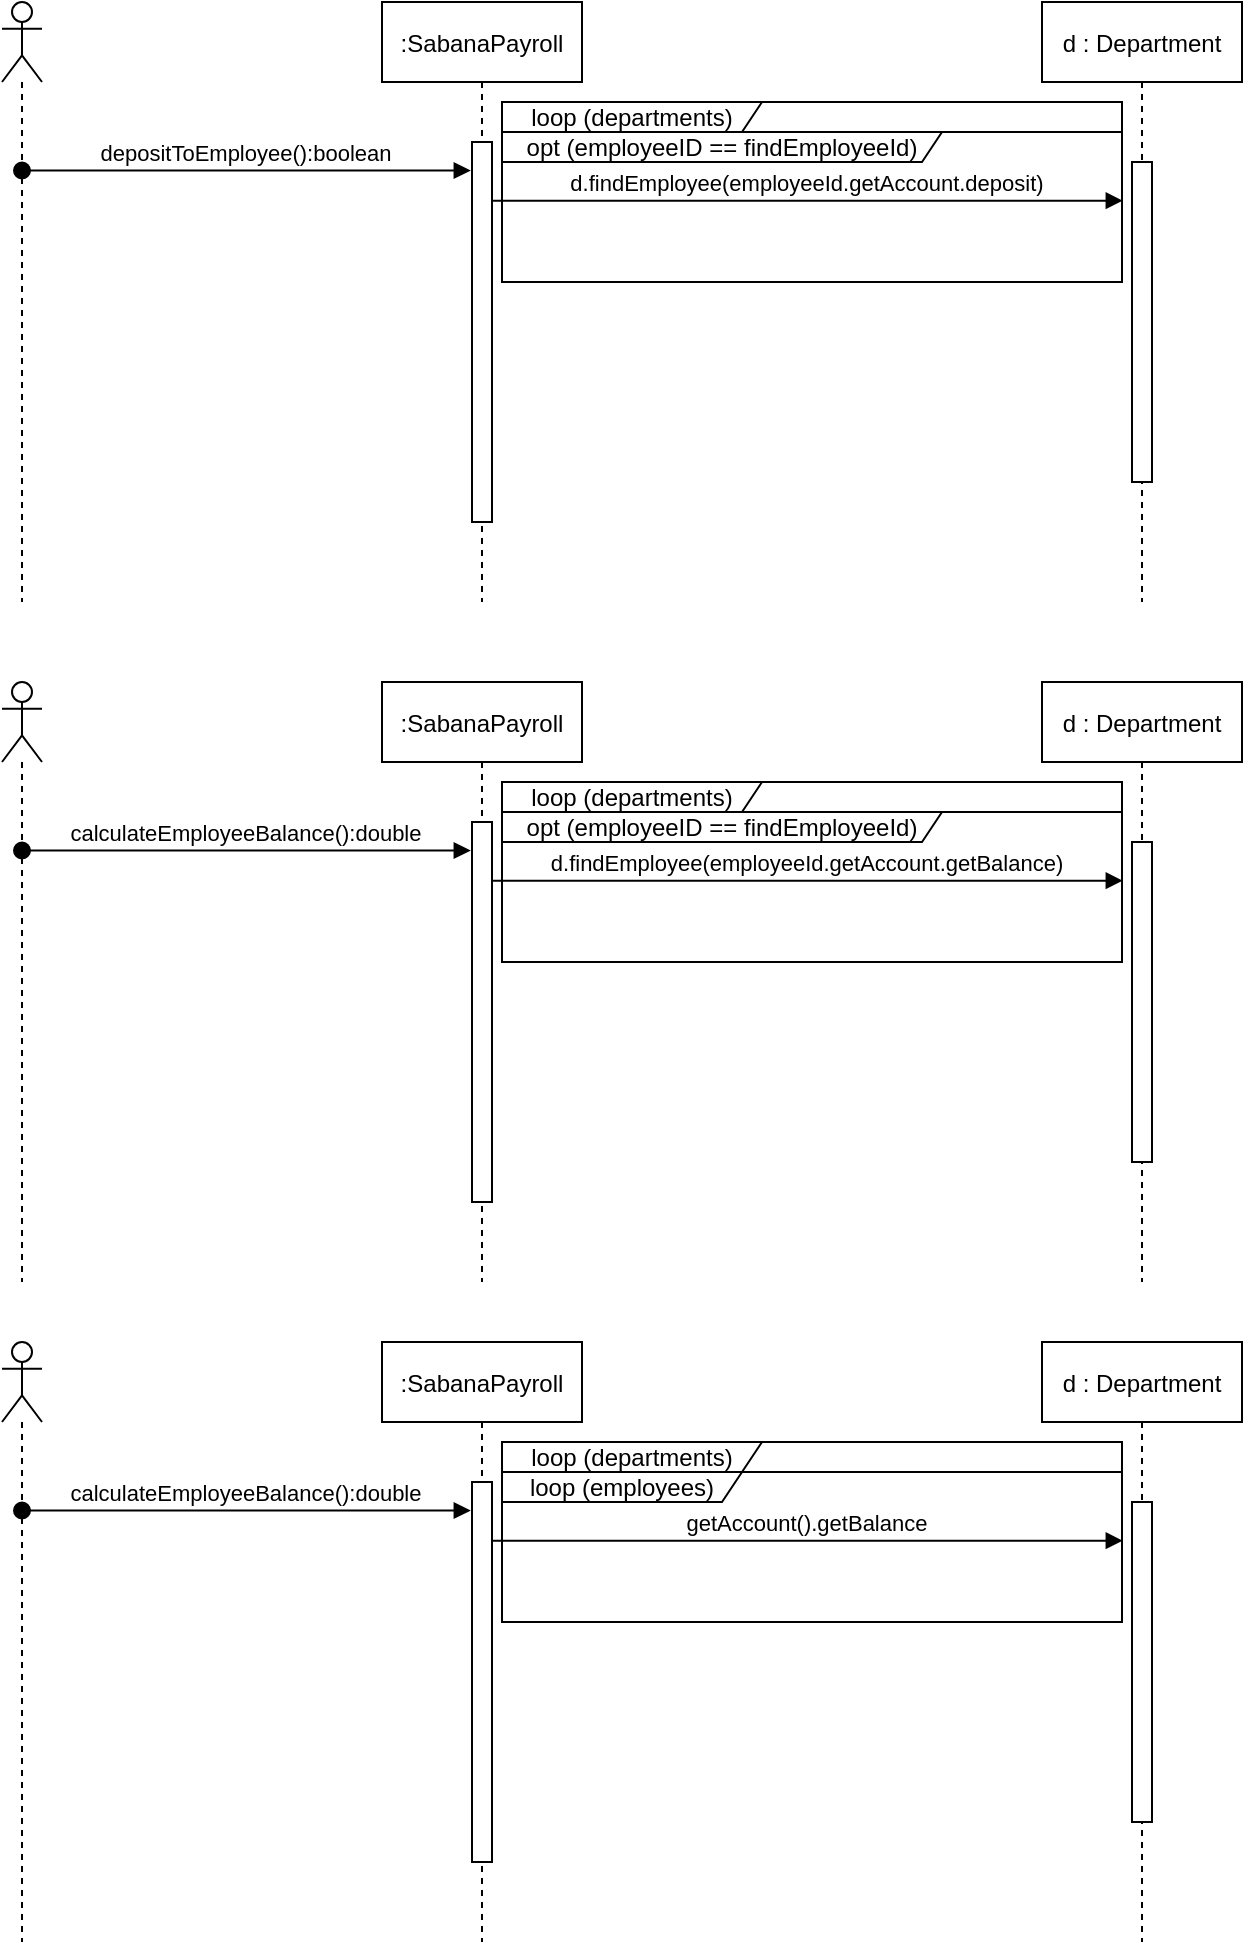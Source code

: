 <mxfile version="14.4.8" type="device"><diagram id="kgpKYQtTHZ0yAKxKKP6v" name="Page-1"><mxGraphModel dx="726" dy="846" grid="1" gridSize="10" guides="1" tooltips="1" connect="1" arrows="1" fold="1" page="1" pageScale="1" pageWidth="850" pageHeight="1100" math="0" shadow="0"><root><mxCell id="0"/><mxCell id="1" parent="0"/><mxCell id="JMKsFilOjfv_zg9MDAb4-4" value="loop (departments)" style="shape=umlFrame;whiteSpace=wrap;html=1;width=130;height=15;" vertex="1" parent="1"><mxGeometry x="330" y="130" width="310" height="90" as="geometry"/></mxCell><mxCell id="JMKsFilOjfv_zg9MDAb4-5" value="opt (employeeID == findEmployeeId)" style="shape=umlFrame;whiteSpace=wrap;html=1;width=220;height=15;" vertex="1" parent="1"><mxGeometry x="330" y="145" width="310" height="75" as="geometry"/></mxCell><mxCell id="3nuBFxr9cyL0pnOWT2aG-1" value=":SabanaPayroll" style="shape=umlLifeline;perimeter=lifelinePerimeter;container=1;collapsible=0;recursiveResize=0;rounded=0;shadow=0;strokeWidth=1;" parent="1" vertex="1"><mxGeometry x="270" y="80" width="100" height="300" as="geometry"/></mxCell><mxCell id="3nuBFxr9cyL0pnOWT2aG-2" value="" style="points=[];perimeter=orthogonalPerimeter;rounded=0;shadow=0;strokeWidth=1;" parent="3nuBFxr9cyL0pnOWT2aG-1" vertex="1"><mxGeometry x="45" y="70" width="10" height="190" as="geometry"/></mxCell><mxCell id="3nuBFxr9cyL0pnOWT2aG-5" value="d : Department" style="shape=umlLifeline;perimeter=lifelinePerimeter;container=1;collapsible=0;recursiveResize=0;rounded=0;shadow=0;strokeWidth=1;" parent="1" vertex="1"><mxGeometry x="600" y="80" width="100" height="300" as="geometry"/></mxCell><mxCell id="3nuBFxr9cyL0pnOWT2aG-6" value="" style="points=[];perimeter=orthogonalPerimeter;rounded=0;shadow=0;strokeWidth=1;" parent="3nuBFxr9cyL0pnOWT2aG-5" vertex="1"><mxGeometry x="45" y="80" width="10" height="160" as="geometry"/></mxCell><mxCell id="3nuBFxr9cyL0pnOWT2aG-8" value="d.findEmployee(employeeId.getAccount.deposit)" style="verticalAlign=bottom;endArrow=block;entryX=-0.46;entryY=0.121;shadow=0;strokeWidth=1;entryDx=0;entryDy=0;entryPerimeter=0;" parent="1" source="3nuBFxr9cyL0pnOWT2aG-2" target="3nuBFxr9cyL0pnOWT2aG-6" edge="1"><mxGeometry relative="1" as="geometry"><mxPoint x="275" y="160" as="sourcePoint"/></mxGeometry></mxCell><mxCell id="JMKsFilOjfv_zg9MDAb4-1" value="" style="shape=umlLifeline;participant=umlActor;perimeter=lifelinePerimeter;whiteSpace=wrap;html=1;container=1;collapsible=0;recursiveResize=0;verticalAlign=top;spacingTop=36;outlineConnect=0;" vertex="1" parent="1"><mxGeometry x="80" y="80" width="20" height="300" as="geometry"/></mxCell><mxCell id="3nuBFxr9cyL0pnOWT2aG-3" value="depositToEmployee():boolean" style="verticalAlign=bottom;startArrow=oval;endArrow=block;startSize=8;shadow=0;strokeWidth=1;entryX=-0.06;entryY=0.075;entryDx=0;entryDy=0;entryPerimeter=0;" parent="1" target="3nuBFxr9cyL0pnOWT2aG-2" edge="1" source="JMKsFilOjfv_zg9MDAb4-1"><mxGeometry relative="1" as="geometry"><mxPoint x="105" y="150" as="sourcePoint"/></mxGeometry></mxCell><mxCell id="JMKsFilOjfv_zg9MDAb4-15" value="loop (departments)" style="shape=umlFrame;whiteSpace=wrap;html=1;width=130;height=15;fontStyle=0" vertex="1" parent="1"><mxGeometry x="330" y="470" width="310" height="90" as="geometry"/></mxCell><mxCell id="JMKsFilOjfv_zg9MDAb4-16" value="opt (employeeID == findEmployeeId)" style="shape=umlFrame;whiteSpace=wrap;html=1;width=220;height=15;fontStyle=0" vertex="1" parent="1"><mxGeometry x="330" y="485" width="310" height="75" as="geometry"/></mxCell><mxCell id="JMKsFilOjfv_zg9MDAb4-17" value=":SabanaPayroll" style="shape=umlLifeline;perimeter=lifelinePerimeter;container=1;collapsible=0;recursiveResize=0;rounded=0;shadow=0;strokeWidth=1;fontStyle=0" vertex="1" parent="1"><mxGeometry x="270" y="420" width="100" height="300" as="geometry"/></mxCell><mxCell id="JMKsFilOjfv_zg9MDAb4-18" value="" style="points=[];perimeter=orthogonalPerimeter;rounded=0;shadow=0;strokeWidth=1;fontStyle=0" vertex="1" parent="JMKsFilOjfv_zg9MDAb4-17"><mxGeometry x="45" y="70" width="10" height="190" as="geometry"/></mxCell><mxCell id="JMKsFilOjfv_zg9MDAb4-19" value="d : Department" style="shape=umlLifeline;perimeter=lifelinePerimeter;container=1;collapsible=0;recursiveResize=0;rounded=0;shadow=0;strokeWidth=1;fontStyle=0" vertex="1" parent="1"><mxGeometry x="600" y="420" width="100" height="300" as="geometry"/></mxCell><mxCell id="JMKsFilOjfv_zg9MDAb4-20" value="" style="points=[];perimeter=orthogonalPerimeter;rounded=0;shadow=0;strokeWidth=1;fontStyle=0" vertex="1" parent="JMKsFilOjfv_zg9MDAb4-19"><mxGeometry x="45" y="80" width="10" height="160" as="geometry"/></mxCell><mxCell id="JMKsFilOjfv_zg9MDAb4-21" value="d.findEmployee(employeeId.getAccount.getBalance)" style="verticalAlign=bottom;endArrow=block;entryX=-0.46;entryY=0.121;shadow=0;strokeWidth=1;entryDx=0;entryDy=0;entryPerimeter=0;fontStyle=0" edge="1" parent="1" source="JMKsFilOjfv_zg9MDAb4-18" target="JMKsFilOjfv_zg9MDAb4-20"><mxGeometry relative="1" as="geometry"><mxPoint x="275" y="500" as="sourcePoint"/></mxGeometry></mxCell><mxCell id="JMKsFilOjfv_zg9MDAb4-22" value="" style="shape=umlLifeline;participant=umlActor;perimeter=lifelinePerimeter;whiteSpace=wrap;html=1;container=1;collapsible=0;recursiveResize=0;verticalAlign=top;spacingTop=36;outlineConnect=0;fontStyle=0" vertex="1" parent="1"><mxGeometry x="80" y="420" width="20" height="300" as="geometry"/></mxCell><mxCell id="JMKsFilOjfv_zg9MDAb4-23" value="calculateEmployeeBalance():double" style="verticalAlign=bottom;startArrow=oval;endArrow=block;startSize=8;shadow=0;strokeWidth=1;entryX=-0.06;entryY=0.075;entryDx=0;entryDy=0;entryPerimeter=0;fontStyle=0" edge="1" parent="1" source="JMKsFilOjfv_zg9MDAb4-22" target="JMKsFilOjfv_zg9MDAb4-18"><mxGeometry relative="1" as="geometry"><mxPoint x="105" y="490" as="sourcePoint"/></mxGeometry></mxCell><mxCell id="JMKsFilOjfv_zg9MDAb4-24" value="loop (departments)" style="shape=umlFrame;whiteSpace=wrap;html=1;width=130;height=15;fontStyle=0" vertex="1" parent="1"><mxGeometry x="330" y="800" width="310" height="90" as="geometry"/></mxCell><mxCell id="JMKsFilOjfv_zg9MDAb4-25" value="loop (employees)" style="shape=umlFrame;whiteSpace=wrap;html=1;width=120;height=15;fontStyle=0" vertex="1" parent="1"><mxGeometry x="330" y="815" width="310" height="75" as="geometry"/></mxCell><mxCell id="JMKsFilOjfv_zg9MDAb4-26" value=":SabanaPayroll" style="shape=umlLifeline;perimeter=lifelinePerimeter;container=1;collapsible=0;recursiveResize=0;rounded=0;shadow=0;strokeWidth=1;fontStyle=0" vertex="1" parent="1"><mxGeometry x="270" y="750" width="100" height="300" as="geometry"/></mxCell><mxCell id="JMKsFilOjfv_zg9MDAb4-27" value="" style="points=[];perimeter=orthogonalPerimeter;rounded=0;shadow=0;strokeWidth=1;fontStyle=0" vertex="1" parent="JMKsFilOjfv_zg9MDAb4-26"><mxGeometry x="45" y="70" width="10" height="190" as="geometry"/></mxCell><mxCell id="JMKsFilOjfv_zg9MDAb4-28" value="d : Department" style="shape=umlLifeline;perimeter=lifelinePerimeter;container=1;collapsible=0;recursiveResize=0;rounded=0;shadow=0;strokeWidth=1;fontStyle=0" vertex="1" parent="1"><mxGeometry x="600" y="750" width="100" height="300" as="geometry"/></mxCell><mxCell id="JMKsFilOjfv_zg9MDAb4-29" value="" style="points=[];perimeter=orthogonalPerimeter;rounded=0;shadow=0;strokeWidth=1;fontStyle=0" vertex="1" parent="JMKsFilOjfv_zg9MDAb4-28"><mxGeometry x="45" y="80" width="10" height="160" as="geometry"/></mxCell><mxCell id="JMKsFilOjfv_zg9MDAb4-30" value="getAccount().getBalance" style="verticalAlign=bottom;endArrow=block;entryX=-0.46;entryY=0.121;shadow=0;strokeWidth=1;entryDx=0;entryDy=0;entryPerimeter=0;fontStyle=0" edge="1" parent="1" source="JMKsFilOjfv_zg9MDAb4-27" target="JMKsFilOjfv_zg9MDAb4-29"><mxGeometry relative="1" as="geometry"><mxPoint x="275" y="830" as="sourcePoint"/></mxGeometry></mxCell><mxCell id="JMKsFilOjfv_zg9MDAb4-31" value="" style="shape=umlLifeline;participant=umlActor;perimeter=lifelinePerimeter;whiteSpace=wrap;html=1;container=1;collapsible=0;recursiveResize=0;verticalAlign=top;spacingTop=36;outlineConnect=0;fontStyle=0" vertex="1" parent="1"><mxGeometry x="80" y="750" width="20" height="300" as="geometry"/></mxCell><mxCell id="JMKsFilOjfv_zg9MDAb4-32" value="calculateEmployeeBalance():double" style="verticalAlign=bottom;startArrow=oval;endArrow=block;startSize=8;shadow=0;strokeWidth=1;entryX=-0.06;entryY=0.075;entryDx=0;entryDy=0;entryPerimeter=0;fontStyle=0" edge="1" parent="1" source="JMKsFilOjfv_zg9MDAb4-31" target="JMKsFilOjfv_zg9MDAb4-27"><mxGeometry relative="1" as="geometry"><mxPoint x="105" y="820" as="sourcePoint"/></mxGeometry></mxCell></root></mxGraphModel></diagram></mxfile>